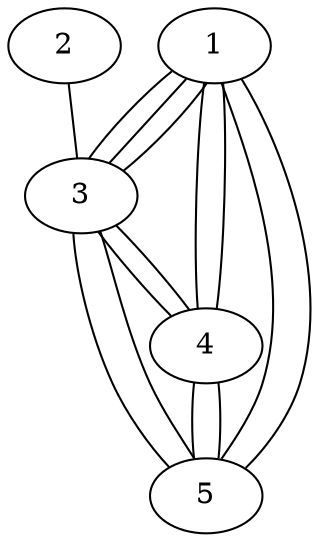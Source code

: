 graph mat {
1
2
3
4
5
1 -- 3;
1 -- 3;
1 -- 3;
1 -- 4;
1 -- 4;
1 -- 5;
1 -- 5;
2 -- 3;
3 -- 4;
3 -- 4;
3 -- 5;
3 -- 5;
4 -- 5;
4 -- 5;
}